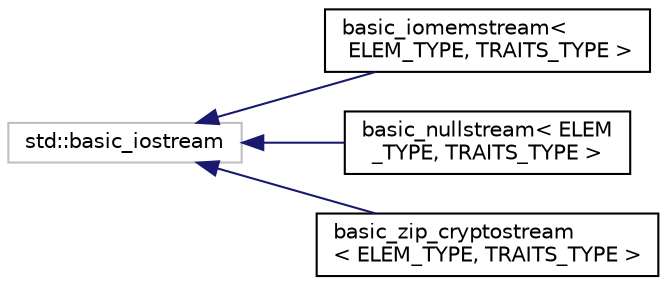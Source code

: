 digraph "Graphical Class Hierarchy"
{
 // LATEX_PDF_SIZE
  edge [fontname="Helvetica",fontsize="10",labelfontname="Helvetica",labelfontsize="10"];
  node [fontname="Helvetica",fontsize="10",shape=record];
  rankdir="LR";
  Node13 [label="std::basic_iostream",height=0.2,width=0.4,color="grey75", fillcolor="white", style="filled",tooltip=" "];
  Node13 -> Node0 [dir="back",color="midnightblue",fontsize="10",style="solid",fontname="Helvetica"];
  Node0 [label="basic_iomemstream\<\l ELEM_TYPE, TRAITS_TYPE \>",height=0.2,width=0.4,color="black", fillcolor="white", style="filled",URL="$classbasic__iomemstream.html",tooltip="Basic input/output memory stream. Combines imemstream & omemstream. Creates input/output stream aroun..."];
  Node13 -> Node15 [dir="back",color="midnightblue",fontsize="10",style="solid",fontname="Helvetica"];
  Node15 [label="basic_nullstream\< ELEM\l_TYPE, TRAITS_TYPE \>",height=0.2,width=0.4,color="black", fillcolor="white", style="filled",URL="$classbasic__nullstream.html",tooltip="Basic null stream."];
  Node13 -> Node16 [dir="back",color="midnightblue",fontsize="10",style="solid",fontname="Helvetica"];
  Node16 [label="basic_zip_cryptostream\l\< ELEM_TYPE, TRAITS_TYPE \>",height=0.2,width=0.4,color="black", fillcolor="white", style="filled",URL="$classbasic__zip__cryptostream.html",tooltip=" "];
}
